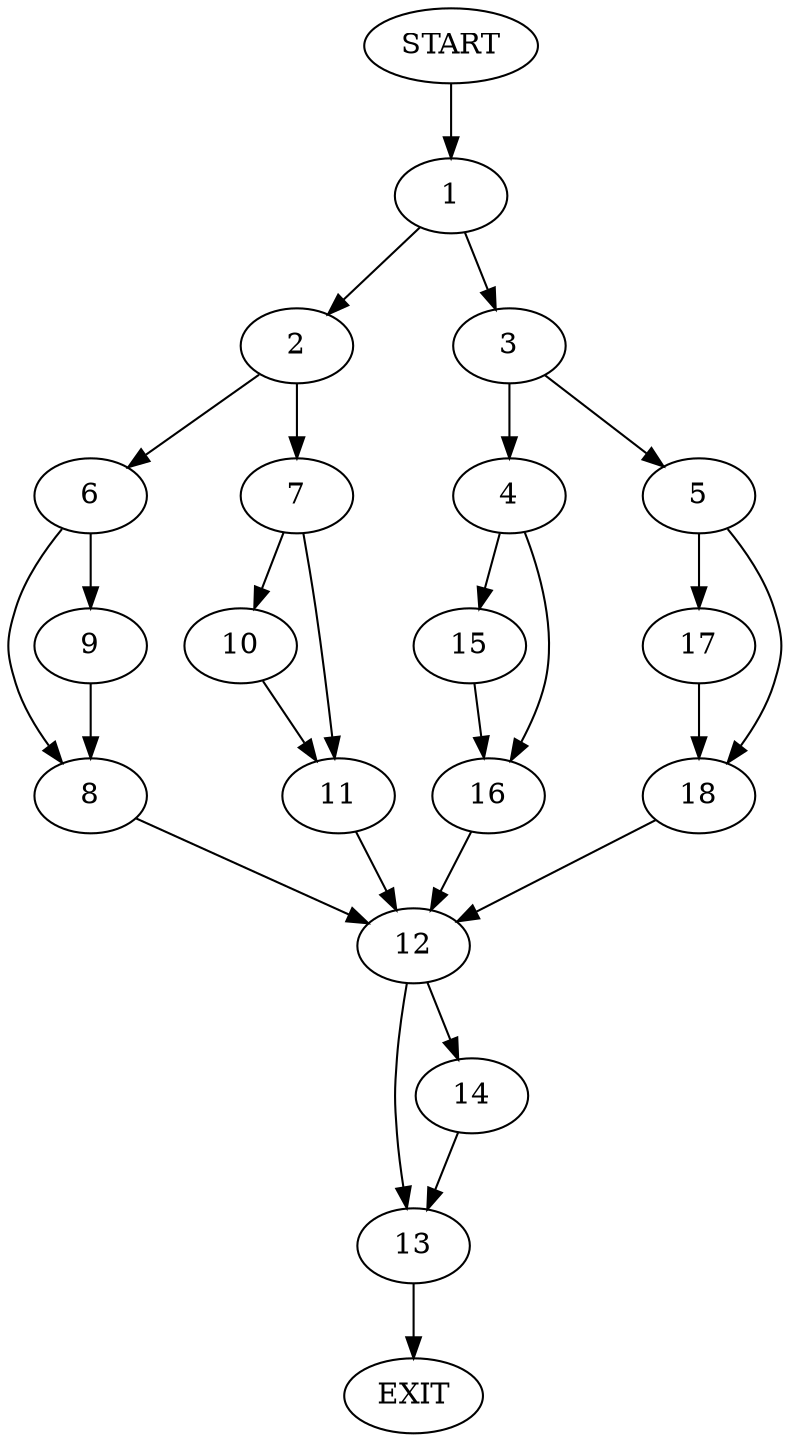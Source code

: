 digraph {
0 [label="START"]
19 [label="EXIT"]
0 -> 1
1 -> 2
1 -> 3
3 -> 4
3 -> 5
2 -> 6
2 -> 7
6 -> 8
6 -> 9
7 -> 10
7 -> 11
10 -> 11
11 -> 12
12 -> 13
12 -> 14
9 -> 8
8 -> 12
4 -> 15
4 -> 16
5 -> 17
5 -> 18
17 -> 18
18 -> 12
15 -> 16
16 -> 12
14 -> 13
13 -> 19
}
